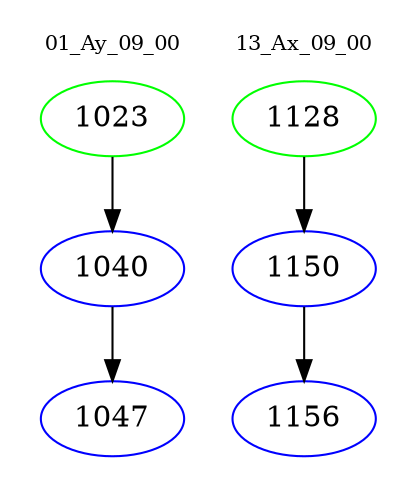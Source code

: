 digraph{
subgraph cluster_0 {
color = white
label = "01_Ay_09_00";
fontsize=10;
T0_1023 [label="1023", color="green"]
T0_1023 -> T0_1040 [color="black"]
T0_1040 [label="1040", color="blue"]
T0_1040 -> T0_1047 [color="black"]
T0_1047 [label="1047", color="blue"]
}
subgraph cluster_1 {
color = white
label = "13_Ax_09_00";
fontsize=10;
T1_1128 [label="1128", color="green"]
T1_1128 -> T1_1150 [color="black"]
T1_1150 [label="1150", color="blue"]
T1_1150 -> T1_1156 [color="black"]
T1_1156 [label="1156", color="blue"]
}
}
